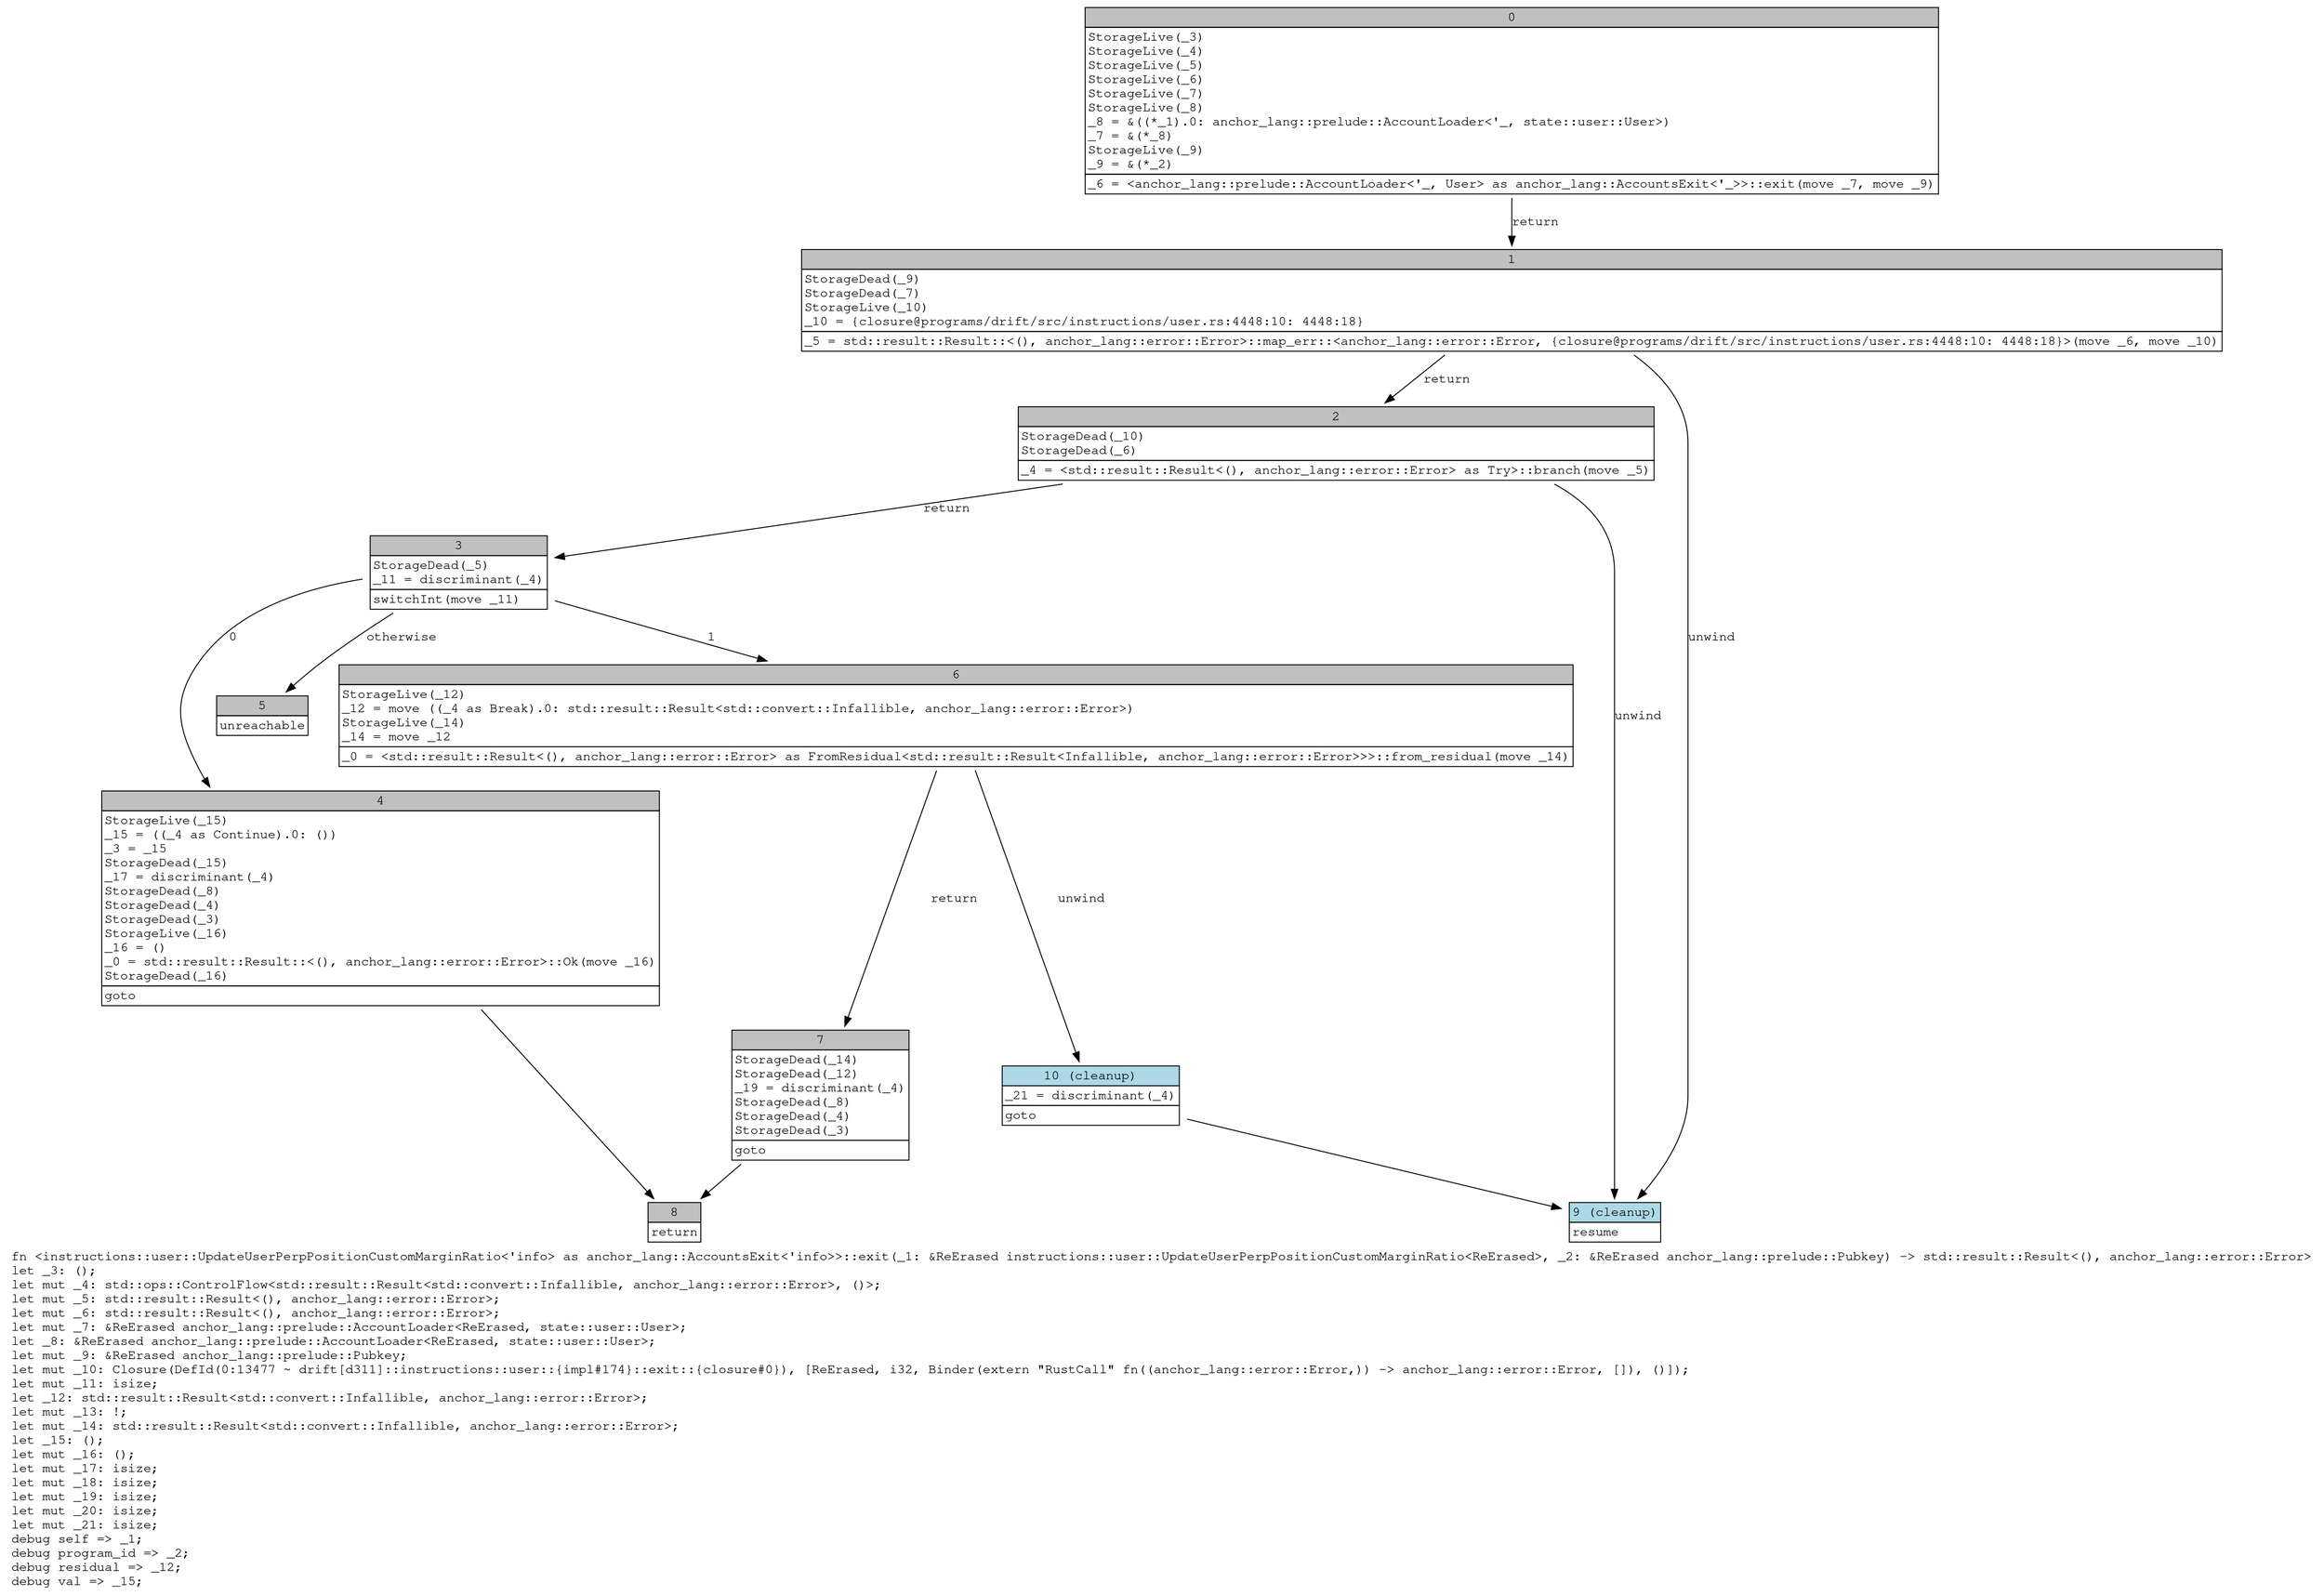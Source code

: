 digraph Mir_0_13476 {
    graph [fontname="Courier, monospace"];
    node [fontname="Courier, monospace"];
    edge [fontname="Courier, monospace"];
    label=<fn &lt;instructions::user::UpdateUserPerpPositionCustomMarginRatio&lt;'info&gt; as anchor_lang::AccountsExit&lt;'info&gt;&gt;::exit(_1: &amp;ReErased instructions::user::UpdateUserPerpPositionCustomMarginRatio&lt;ReErased&gt;, _2: &amp;ReErased anchor_lang::prelude::Pubkey) -&gt; std::result::Result&lt;(), anchor_lang::error::Error&gt;<br align="left"/>let _3: ();<br align="left"/>let mut _4: std::ops::ControlFlow&lt;std::result::Result&lt;std::convert::Infallible, anchor_lang::error::Error&gt;, ()&gt;;<br align="left"/>let mut _5: std::result::Result&lt;(), anchor_lang::error::Error&gt;;<br align="left"/>let mut _6: std::result::Result&lt;(), anchor_lang::error::Error&gt;;<br align="left"/>let mut _7: &amp;ReErased anchor_lang::prelude::AccountLoader&lt;ReErased, state::user::User&gt;;<br align="left"/>let _8: &amp;ReErased anchor_lang::prelude::AccountLoader&lt;ReErased, state::user::User&gt;;<br align="left"/>let mut _9: &amp;ReErased anchor_lang::prelude::Pubkey;<br align="left"/>let mut _10: Closure(DefId(0:13477 ~ drift[d311]::instructions::user::{impl#174}::exit::{closure#0}), [ReErased, i32, Binder(extern &quot;RustCall&quot; fn((anchor_lang::error::Error,)) -&gt; anchor_lang::error::Error, []), ()]);<br align="left"/>let mut _11: isize;<br align="left"/>let _12: std::result::Result&lt;std::convert::Infallible, anchor_lang::error::Error&gt;;<br align="left"/>let mut _13: !;<br align="left"/>let mut _14: std::result::Result&lt;std::convert::Infallible, anchor_lang::error::Error&gt;;<br align="left"/>let _15: ();<br align="left"/>let mut _16: ();<br align="left"/>let mut _17: isize;<br align="left"/>let mut _18: isize;<br align="left"/>let mut _19: isize;<br align="left"/>let mut _20: isize;<br align="left"/>let mut _21: isize;<br align="left"/>debug self =&gt; _1;<br align="left"/>debug program_id =&gt; _2;<br align="left"/>debug residual =&gt; _12;<br align="left"/>debug val =&gt; _15;<br align="left"/>>;
    bb0__0_13476 [shape="none", label=<<table border="0" cellborder="1" cellspacing="0"><tr><td bgcolor="gray" align="center" colspan="1">0</td></tr><tr><td align="left" balign="left">StorageLive(_3)<br/>StorageLive(_4)<br/>StorageLive(_5)<br/>StorageLive(_6)<br/>StorageLive(_7)<br/>StorageLive(_8)<br/>_8 = &amp;((*_1).0: anchor_lang::prelude::AccountLoader&lt;'_, state::user::User&gt;)<br/>_7 = &amp;(*_8)<br/>StorageLive(_9)<br/>_9 = &amp;(*_2)<br/></td></tr><tr><td align="left">_6 = &lt;anchor_lang::prelude::AccountLoader&lt;'_, User&gt; as anchor_lang::AccountsExit&lt;'_&gt;&gt;::exit(move _7, move _9)</td></tr></table>>];
    bb1__0_13476 [shape="none", label=<<table border="0" cellborder="1" cellspacing="0"><tr><td bgcolor="gray" align="center" colspan="1">1</td></tr><tr><td align="left" balign="left">StorageDead(_9)<br/>StorageDead(_7)<br/>StorageLive(_10)<br/>_10 = {closure@programs/drift/src/instructions/user.rs:4448:10: 4448:18}<br/></td></tr><tr><td align="left">_5 = std::result::Result::&lt;(), anchor_lang::error::Error&gt;::map_err::&lt;anchor_lang::error::Error, {closure@programs/drift/src/instructions/user.rs:4448:10: 4448:18}&gt;(move _6, move _10)</td></tr></table>>];
    bb2__0_13476 [shape="none", label=<<table border="0" cellborder="1" cellspacing="0"><tr><td bgcolor="gray" align="center" colspan="1">2</td></tr><tr><td align="left" balign="left">StorageDead(_10)<br/>StorageDead(_6)<br/></td></tr><tr><td align="left">_4 = &lt;std::result::Result&lt;(), anchor_lang::error::Error&gt; as Try&gt;::branch(move _5)</td></tr></table>>];
    bb3__0_13476 [shape="none", label=<<table border="0" cellborder="1" cellspacing="0"><tr><td bgcolor="gray" align="center" colspan="1">3</td></tr><tr><td align="left" balign="left">StorageDead(_5)<br/>_11 = discriminant(_4)<br/></td></tr><tr><td align="left">switchInt(move _11)</td></tr></table>>];
    bb4__0_13476 [shape="none", label=<<table border="0" cellborder="1" cellspacing="0"><tr><td bgcolor="gray" align="center" colspan="1">4</td></tr><tr><td align="left" balign="left">StorageLive(_15)<br/>_15 = ((_4 as Continue).0: ())<br/>_3 = _15<br/>StorageDead(_15)<br/>_17 = discriminant(_4)<br/>StorageDead(_8)<br/>StorageDead(_4)<br/>StorageDead(_3)<br/>StorageLive(_16)<br/>_16 = ()<br/>_0 = std::result::Result::&lt;(), anchor_lang::error::Error&gt;::Ok(move _16)<br/>StorageDead(_16)<br/></td></tr><tr><td align="left">goto</td></tr></table>>];
    bb5__0_13476 [shape="none", label=<<table border="0" cellborder="1" cellspacing="0"><tr><td bgcolor="gray" align="center" colspan="1">5</td></tr><tr><td align="left">unreachable</td></tr></table>>];
    bb6__0_13476 [shape="none", label=<<table border="0" cellborder="1" cellspacing="0"><tr><td bgcolor="gray" align="center" colspan="1">6</td></tr><tr><td align="left" balign="left">StorageLive(_12)<br/>_12 = move ((_4 as Break).0: std::result::Result&lt;std::convert::Infallible, anchor_lang::error::Error&gt;)<br/>StorageLive(_14)<br/>_14 = move _12<br/></td></tr><tr><td align="left">_0 = &lt;std::result::Result&lt;(), anchor_lang::error::Error&gt; as FromResidual&lt;std::result::Result&lt;Infallible, anchor_lang::error::Error&gt;&gt;&gt;::from_residual(move _14)</td></tr></table>>];
    bb7__0_13476 [shape="none", label=<<table border="0" cellborder="1" cellspacing="0"><tr><td bgcolor="gray" align="center" colspan="1">7</td></tr><tr><td align="left" balign="left">StorageDead(_14)<br/>StorageDead(_12)<br/>_19 = discriminant(_4)<br/>StorageDead(_8)<br/>StorageDead(_4)<br/>StorageDead(_3)<br/></td></tr><tr><td align="left">goto</td></tr></table>>];
    bb8__0_13476 [shape="none", label=<<table border="0" cellborder="1" cellspacing="0"><tr><td bgcolor="gray" align="center" colspan="1">8</td></tr><tr><td align="left">return</td></tr></table>>];
    bb9__0_13476 [shape="none", label=<<table border="0" cellborder="1" cellspacing="0"><tr><td bgcolor="lightblue" align="center" colspan="1">9 (cleanup)</td></tr><tr><td align="left">resume</td></tr></table>>];
    bb10__0_13476 [shape="none", label=<<table border="0" cellborder="1" cellspacing="0"><tr><td bgcolor="lightblue" align="center" colspan="1">10 (cleanup)</td></tr><tr><td align="left" balign="left">_21 = discriminant(_4)<br/></td></tr><tr><td align="left">goto</td></tr></table>>];
    bb0__0_13476 -> bb1__0_13476 [label="return"];
    bb1__0_13476 -> bb2__0_13476 [label="return"];
    bb1__0_13476 -> bb9__0_13476 [label="unwind"];
    bb2__0_13476 -> bb3__0_13476 [label="return"];
    bb2__0_13476 -> bb9__0_13476 [label="unwind"];
    bb3__0_13476 -> bb4__0_13476 [label="0"];
    bb3__0_13476 -> bb6__0_13476 [label="1"];
    bb3__0_13476 -> bb5__0_13476 [label="otherwise"];
    bb4__0_13476 -> bb8__0_13476 [label=""];
    bb6__0_13476 -> bb7__0_13476 [label="return"];
    bb6__0_13476 -> bb10__0_13476 [label="unwind"];
    bb7__0_13476 -> bb8__0_13476 [label=""];
    bb10__0_13476 -> bb9__0_13476 [label=""];
}

